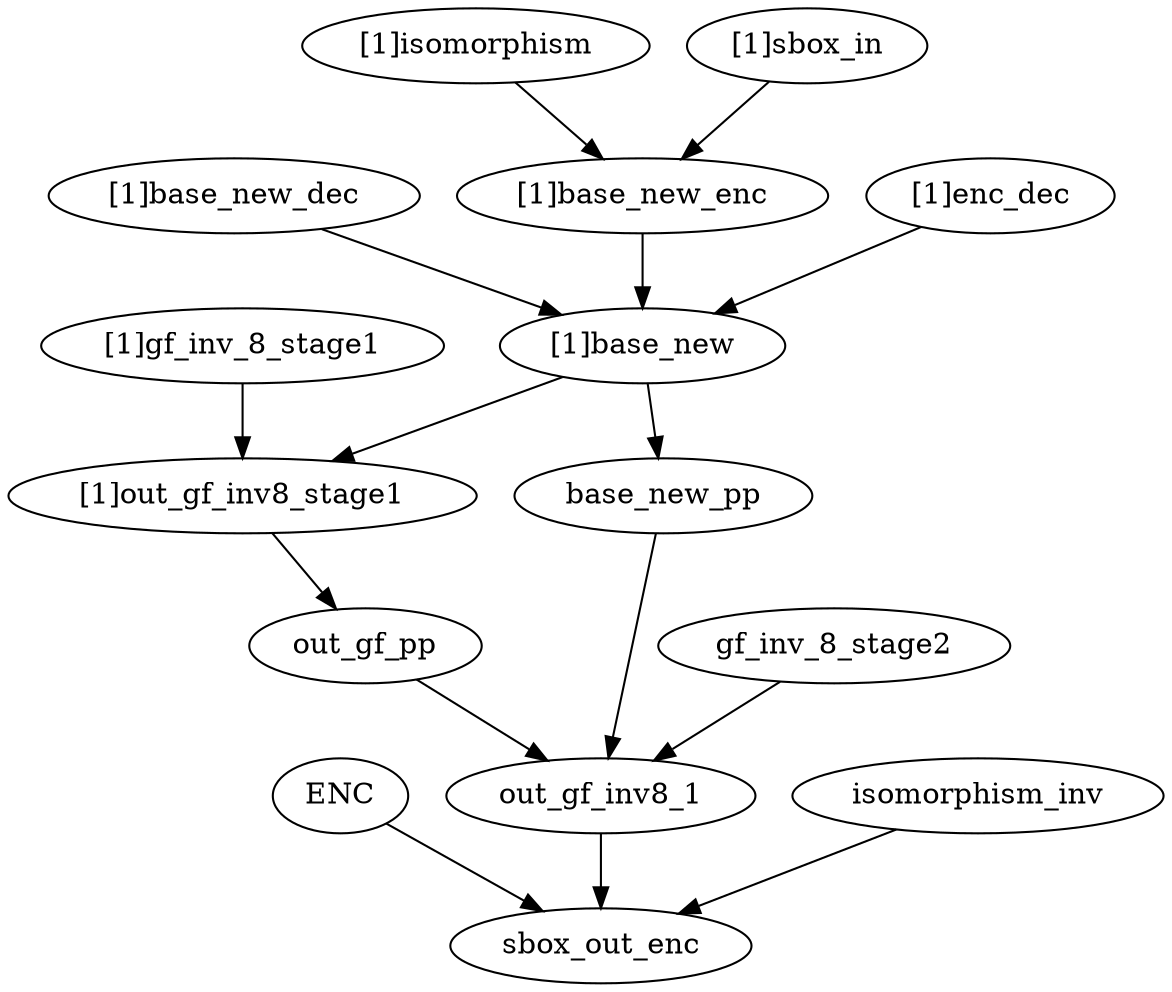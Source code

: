 strict digraph "" {
	ENC	 [complexity=4,
		importance=0.125407854871,
		rank=0.0313519637177];
	sbox_out_enc	 [complexity=0,
		importance=0.0906630085568,
		rank=0.0];
	ENC -> sbox_out_enc;
	base_new_pp	 [complexity=8,
		importance=0.270901992512,
		rank=0.033862749064];
	out_gf_inv8_1	 [complexity=4,
		importance=0.210098834077,
		rank=0.0525247085193];
	base_new_pp -> out_gf_inv8_1;
	"[1]base_new_dec"	 [complexity=14,
		importance=0.409880716267,
		rank=0.029277194019];
	"[1]base_new"	 [complexity=10,
		importance=0.375135869953,
		rank=0.0375135869953];
	"[1]base_new_dec" -> "[1]base_new";
	"[1]gf_inv_8_stage1"	 [complexity=13,
		importance=0.396851766734,
		rank=0.0305270589795];
	"[1]out_gf_inv8_stage1"	 [complexity=10,
		importance=0.36210692042,
		rank=0.036210692042];
	"[1]gf_inv_8_stage1" -> "[1]out_gf_inv8_stage1";
	out_gf_inv8_1 -> sbox_out_enc;
	"[1]base_new" -> base_new_pp;
	"[1]base_new" -> "[1]out_gf_inv8_stage1";
	"[1]isomorphism"	 [complexity=18,
		importance=0.479370134589,
		rank=0.0266316741438];
	"[1]base_new_enc"	 [complexity=14,
		importance=0.444625288275,
		rank=0.0317589491625];
	"[1]isomorphism" -> "[1]base_new_enc";
	"[1]sbox_in"	 [complexity=18,
		importance=0.479370134589,
		rank=0.0266316741438];
	"[1]sbox_in" -> "[1]base_new_enc";
	out_gf_pp	 [complexity=8,
		importance=0.283931475981,
		rank=0.0354914344976];
	out_gf_pp -> out_gf_inv8_1;
	"[1]enc_dec"	 [complexity=14,
		importance=0.409880716267,
		rank=0.029277194019];
	"[1]enc_dec" -> "[1]base_new";
	isomorphism_inv	 [complexity=4,
		importance=0.125407854871,
		rank=0.0313519637177];
	isomorphism_inv -> sbox_out_enc;
	"[1]out_gf_inv8_stage1" -> out_gf_pp;
	gf_inv_8_stage2	 [complexity=8,
		importance=0.244843680391,
		rank=0.0306054600489];
	gf_inv_8_stage2 -> out_gf_inv8_1;
	"[1]base_new_enc" -> "[1]base_new";
}
